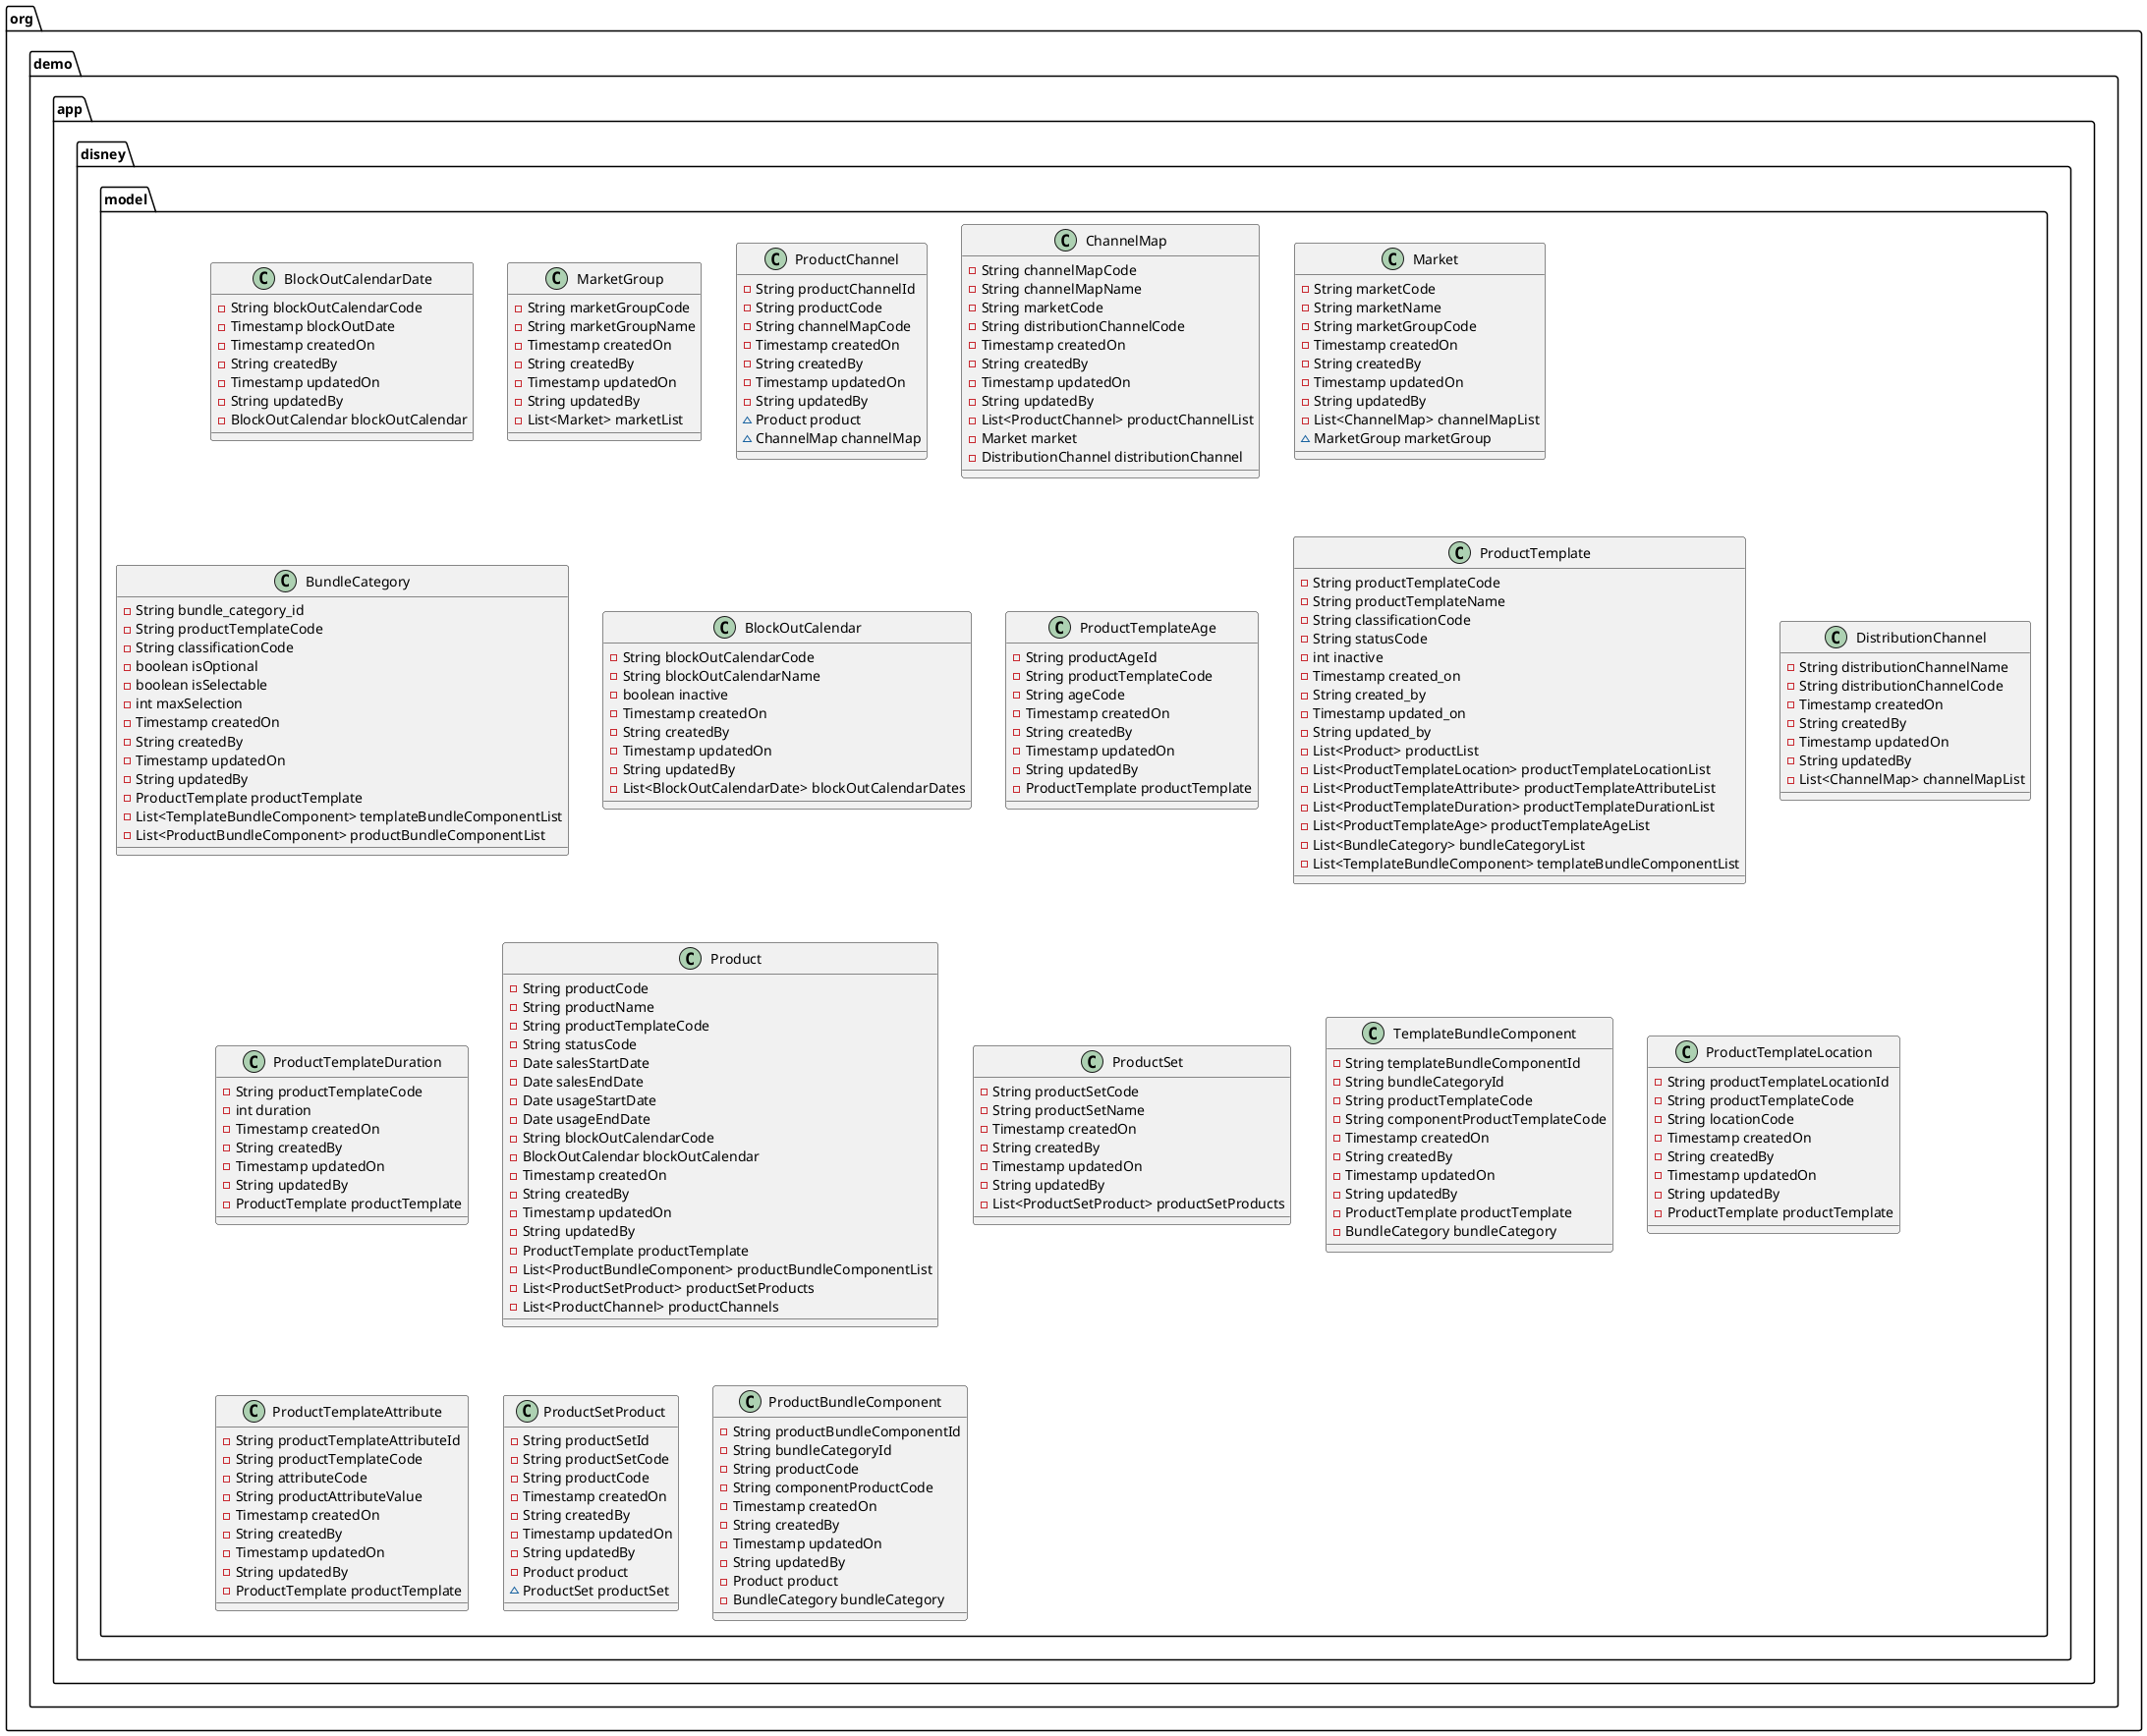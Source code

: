 @startuml
class org.demo.app.disney.model.BlockOutCalendarDate {
- String blockOutCalendarCode
- Timestamp blockOutDate
- Timestamp createdOn
- String createdBy
- Timestamp updatedOn
- String updatedBy
- BlockOutCalendar blockOutCalendar
}

class org.demo.app.disney.model.MarketGroup {
- String marketGroupCode
- String marketGroupName
- Timestamp createdOn
- String createdBy
- Timestamp updatedOn
- String updatedBy
- List<Market> marketList
}

class org.demo.app.disney.model.ProductChannel {
- String productChannelId
- String productCode
- String channelMapCode
- Timestamp createdOn
- String createdBy
- Timestamp updatedOn
- String updatedBy
~ Product product
~ ChannelMap channelMap
}

class org.demo.app.disney.model.ChannelMap {
- String channelMapCode
- String channelMapName
- String marketCode
- String distributionChannelCode
- Timestamp createdOn
- String createdBy
- Timestamp updatedOn
- String updatedBy
- List<ProductChannel> productChannelList
- Market market
- DistributionChannel distributionChannel
}

class org.demo.app.disney.model.Market {
- String marketCode
- String marketName
- String marketGroupCode
- Timestamp createdOn
- String createdBy
- Timestamp updatedOn
- String updatedBy
- List<ChannelMap> channelMapList
~ MarketGroup marketGroup
}

class org.demo.app.disney.model.BundleCategory {
- String bundle_category_id
- String productTemplateCode
- String classificationCode
- boolean isOptional
- boolean isSelectable
- int maxSelection
- Timestamp createdOn
- String createdBy
- Timestamp updatedOn
- String updatedBy
- ProductTemplate productTemplate
- List<TemplateBundleComponent> templateBundleComponentList
- List<ProductBundleComponent> productBundleComponentList
}

class org.demo.app.disney.model.BlockOutCalendar {
- String blockOutCalendarCode
- String blockOutCalendarName
- boolean inactive
- Timestamp createdOn
- String createdBy
- Timestamp updatedOn
- String updatedBy
- List<BlockOutCalendarDate> blockOutCalendarDates
}

class org.demo.app.disney.model.ProductTemplateAge {
- String productAgeId
- String productTemplateCode
- String ageCode
- Timestamp createdOn
- String createdBy
- Timestamp updatedOn
- String updatedBy
- ProductTemplate productTemplate
}

class org.demo.app.disney.model.ProductTemplate {
- String productTemplateCode
- String productTemplateName
- String classificationCode
- String statusCode
- int inactive
- Timestamp created_on
- String created_by
- Timestamp updated_on
- String updated_by
- List<Product> productList
- List<ProductTemplateLocation> productTemplateLocationList
- List<ProductTemplateAttribute> productTemplateAttributeList
- List<ProductTemplateDuration> productTemplateDurationList
- List<ProductTemplateAge> productTemplateAgeList
- List<BundleCategory> bundleCategoryList
- List<TemplateBundleComponent> templateBundleComponentList
}

class org.demo.app.disney.model.DistributionChannel {
- String distributionChannelName
- String distributionChannelCode
- Timestamp createdOn
- String createdBy
- Timestamp updatedOn
- String updatedBy
- List<ChannelMap> channelMapList
}

class org.demo.app.disney.model.ProductTemplateDuration {
- String productTemplateCode
- int duration
- Timestamp createdOn
- String createdBy
- Timestamp updatedOn
- String updatedBy
- ProductTemplate productTemplate
}

class org.demo.app.disney.model.Product {
- String productCode
- String productName
- String productTemplateCode
- String statusCode
- Date salesStartDate
- Date salesEndDate
- Date usageStartDate
- Date usageEndDate
- String blockOutCalendarCode
- BlockOutCalendar blockOutCalendar
- Timestamp createdOn
- String createdBy
- Timestamp updatedOn
- String updatedBy
- ProductTemplate productTemplate
- List<ProductBundleComponent> productBundleComponentList
- List<ProductSetProduct> productSetProducts
- List<ProductChannel> productChannels
}

class org.demo.app.disney.model.ProductSet {
- String productSetCode
- String productSetName
- Timestamp createdOn
- String createdBy
- Timestamp updatedOn
- String updatedBy
- List<ProductSetProduct> productSetProducts
}

class org.demo.app.disney.model.TemplateBundleComponent {
- String templateBundleComponentId
- String bundleCategoryId
- String productTemplateCode
- String componentProductTemplateCode
- Timestamp createdOn
- String createdBy
- Timestamp updatedOn
- String updatedBy
- ProductTemplate productTemplate
- BundleCategory bundleCategory
}

class org.demo.app.disney.model.ProductTemplateLocation {
- String productTemplateLocationId
- String productTemplateCode
- String locationCode
- Timestamp createdOn
- String createdBy
- Timestamp updatedOn
- String updatedBy
- ProductTemplate productTemplate
}

class org.demo.app.disney.model.ProductTemplateAttribute {
- String productTemplateAttributeId
- String productTemplateCode
- String attributeCode
- String productAttributeValue
- Timestamp createdOn
- String createdBy
- Timestamp updatedOn
- String updatedBy
- ProductTemplate productTemplate
}

class org.demo.app.disney.model.ProductSetProduct {
- String productSetId
- String productSetCode
- String productCode
- Timestamp createdOn
- String createdBy
- Timestamp updatedOn
- String updatedBy
- Product product
~ ProductSet productSet
}

class org.demo.app.disney.model.ProductBundleComponent {
- String productBundleComponentId
- String bundleCategoryId
- String productCode
- String componentProductCode
- Timestamp createdOn
- String createdBy
- Timestamp updatedOn
- String updatedBy
- Product product
- BundleCategory bundleCategory
}

@enduml